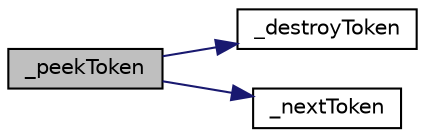 digraph "_peekToken"
{
 // LATEX_PDF_SIZE
  edge [fontname="Helvetica",fontsize="10",labelfontname="Helvetica",labelfontsize="10"];
  node [fontname="Helvetica",fontsize="10",shape=record];
  rankdir="LR";
  Node1 [label="_peekToken",height=0.2,width=0.4,color="black", fillcolor="grey75", style="filled", fontcolor="black",tooltip="Parse and peek the next token without moving the parser."];
  Node1 -> Node2 [color="midnightblue",fontsize="10",style="solid",fontname="Helvetica"];
  Node2 [label="_destroyToken",height=0.2,width=0.4,color="black", fillcolor="white", style="filled",URL="$db/d58/group__TOKEN.html#ga61edee5614ff6fdcf25a38f93d09e906",tooltip="Destroy and deallocate all dynamically allocated resources for a specified token, thus freeing the me..."];
  Node1 -> Node3 [color="midnightblue",fontsize="10",style="solid",fontname="Helvetica"];
  Node3 [label="_nextToken",height=0.2,width=0.4,color="black", fillcolor="white", style="filled",URL="$de/d57/group__TOKENIZER.html#ga39cbd7b1504ade8058591b053542eac8",tooltip="Parse and return next token."];
}
